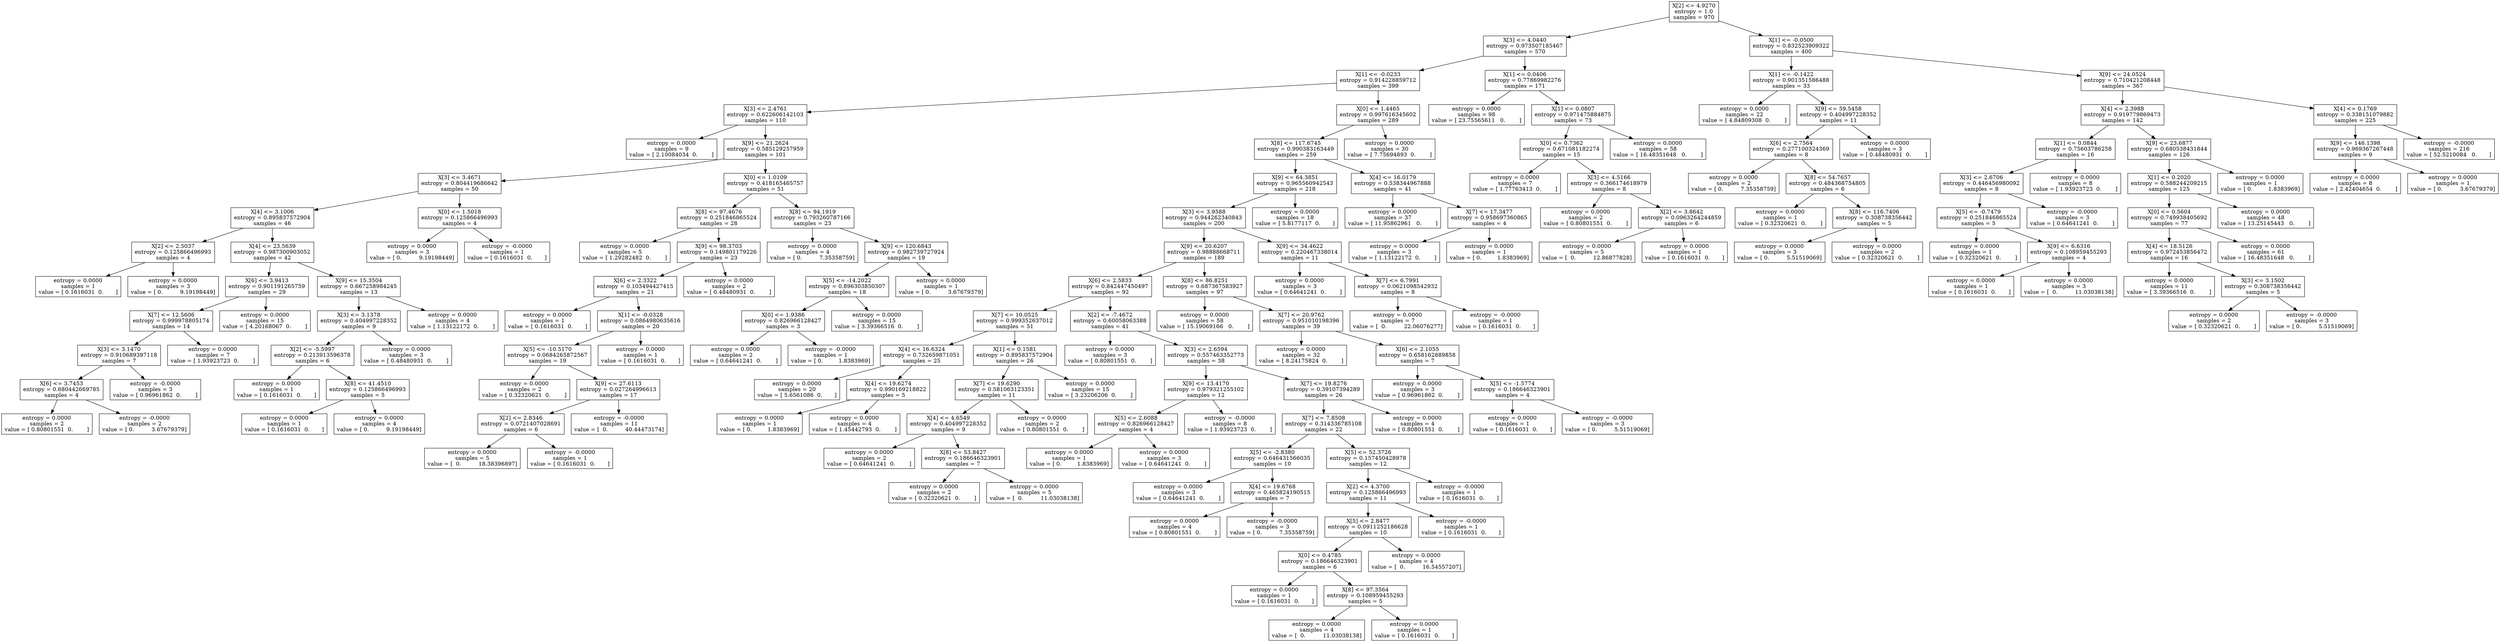digraph Tree {
0 [label="X[2] <= 4.9270\nentropy = 1.0\nsamples = 970", shape="box"] ;
1 [label="X[3] <= 4.0440\nentropy = 0.973507185467\nsamples = 570", shape="box"] ;
0 -> 1 ;
2 [label="X[1] <= -0.0233\nentropy = 0.914228859712\nsamples = 399", shape="box"] ;
1 -> 2 ;
3 [label="X[3] <= 2.4761\nentropy = 0.622606142103\nsamples = 110", shape="box"] ;
2 -> 3 ;
4 [label="entropy = 0.0000\nsamples = 9\nvalue = [ 2.10084034  0.        ]", shape="box"] ;
3 -> 4 ;
5 [label="X[9] <= 21.2624\nentropy = 0.585129257959\nsamples = 101", shape="box"] ;
3 -> 5 ;
6 [label="X[3] <= 3.4671\nentropy = 0.804419686642\nsamples = 50", shape="box"] ;
5 -> 6 ;
7 [label="X[4] <= 3.1006\nentropy = 0.895837572904\nsamples = 46", shape="box"] ;
6 -> 7 ;
8 [label="X[2] <= 2.5037\nentropy = 0.125866496993\nsamples = 4", shape="box"] ;
7 -> 8 ;
9 [label="entropy = 0.0000\nsamples = 1\nvalue = [ 0.1616031  0.       ]", shape="box"] ;
8 -> 9 ;
10 [label="entropy = 0.0000\nsamples = 3\nvalue = [ 0.          9.19198449]", shape="box"] ;
8 -> 10 ;
11 [label="X[4] <= 23.5639\nentropy = 0.987300903052\nsamples = 42", shape="box"] ;
7 -> 11 ;
12 [label="X[6] <= 3.9413\nentropy = 0.901191265759\nsamples = 29", shape="box"] ;
11 -> 12 ;
13 [label="X[7] <= 12.5606\nentropy = 0.999978805174\nsamples = 14", shape="box"] ;
12 -> 13 ;
14 [label="X[3] <= 3.1470\nentropy = 0.910689397118\nsamples = 7", shape="box"] ;
13 -> 14 ;
15 [label="X[6] <= 3.7453\nentropy = 0.680442669785\nsamples = 4", shape="box"] ;
14 -> 15 ;
16 [label="entropy = 0.0000\nsamples = 2\nvalue = [ 0.80801551  0.        ]", shape="box"] ;
15 -> 16 ;
17 [label="entropy = -0.0000\nsamples = 2\nvalue = [ 0.          3.67679379]", shape="box"] ;
15 -> 17 ;
18 [label="entropy = -0.0000\nsamples = 3\nvalue = [ 0.96961862  0.        ]", shape="box"] ;
14 -> 18 ;
19 [label="entropy = 0.0000\nsamples = 7\nvalue = [ 1.93923723  0.        ]", shape="box"] ;
13 -> 19 ;
20 [label="entropy = 0.0000\nsamples = 15\nvalue = [ 4.20168067  0.        ]", shape="box"] ;
12 -> 20 ;
21 [label="X[9] <= 15.3504\nentropy = 0.667258984245\nsamples = 13", shape="box"] ;
11 -> 21 ;
22 [label="X[3] <= 3.1378\nentropy = 0.404997228352\nsamples = 9", shape="box"] ;
21 -> 22 ;
23 [label="X[2] <= -5.5997\nentropy = 0.213913596378\nsamples = 6", shape="box"] ;
22 -> 23 ;
24 [label="entropy = 0.0000\nsamples = 1\nvalue = [ 0.1616031  0.       ]", shape="box"] ;
23 -> 24 ;
25 [label="X[8] <= 41.4510\nentropy = 0.125866496993\nsamples = 5", shape="box"] ;
23 -> 25 ;
26 [label="entropy = 0.0000\nsamples = 1\nvalue = [ 0.1616031  0.       ]", shape="box"] ;
25 -> 26 ;
27 [label="entropy = 0.0000\nsamples = 4\nvalue = [ 0.          9.19198449]", shape="box"] ;
25 -> 27 ;
28 [label="entropy = 0.0000\nsamples = 3\nvalue = [ 0.48480931  0.        ]", shape="box"] ;
22 -> 28 ;
29 [label="entropy = 0.0000\nsamples = 4\nvalue = [ 1.13122172  0.        ]", shape="box"] ;
21 -> 29 ;
30 [label="X[0] <= 1.5018\nentropy = 0.125866496993\nsamples = 4", shape="box"] ;
6 -> 30 ;
31 [label="entropy = 0.0000\nsamples = 3\nvalue = [ 0.          9.19198449]", shape="box"] ;
30 -> 31 ;
32 [label="entropy = -0.0000\nsamples = 1\nvalue = [ 0.1616031  0.       ]", shape="box"] ;
30 -> 32 ;
33 [label="X[0] <= 1.0109\nentropy = 0.418165465757\nsamples = 51", shape="box"] ;
5 -> 33 ;
34 [label="X[8] <= 97.4676\nentropy = 0.251846865524\nsamples = 28", shape="box"] ;
33 -> 34 ;
35 [label="entropy = 0.0000\nsamples = 5\nvalue = [ 1.29282482  0.        ]", shape="box"] ;
34 -> 35 ;
36 [label="X[9] <= 98.3703\nentropy = 0.149801179226\nsamples = 23", shape="box"] ;
34 -> 36 ;
37 [label="X[6] <= 2.3322\nentropy = 0.103494427415\nsamples = 21", shape="box"] ;
36 -> 37 ;
38 [label="entropy = 0.0000\nsamples = 1\nvalue = [ 0.1616031  0.       ]", shape="box"] ;
37 -> 38 ;
39 [label="X[1] <= -0.0328\nentropy = 0.0864980635616\nsamples = 20", shape="box"] ;
37 -> 39 ;
40 [label="X[5] <= -10.5170\nentropy = 0.0684265872567\nsamples = 19", shape="box"] ;
39 -> 40 ;
41 [label="entropy = 0.0000\nsamples = 2\nvalue = [ 0.32320621  0.        ]", shape="box"] ;
40 -> 41 ;
42 [label="X[9] <= 27.6113\nentropy = 0.027264996613\nsamples = 17", shape="box"] ;
40 -> 42 ;
43 [label="X[2] <= 2.8346\nentropy = 0.0721407028691\nsamples = 6", shape="box"] ;
42 -> 43 ;
44 [label="entropy = 0.0000\nsamples = 5\nvalue = [  0.          18.38396897]", shape="box"] ;
43 -> 44 ;
45 [label="entropy = -0.0000\nsamples = 1\nvalue = [ 0.1616031  0.       ]", shape="box"] ;
43 -> 45 ;
46 [label="entropy = -0.0000\nsamples = 11\nvalue = [  0.          40.44473174]", shape="box"] ;
42 -> 46 ;
47 [label="entropy = 0.0000\nsamples = 1\nvalue = [ 0.1616031  0.       ]", shape="box"] ;
39 -> 47 ;
48 [label="entropy = 0.0000\nsamples = 2\nvalue = [ 0.48480931  0.        ]", shape="box"] ;
36 -> 48 ;
49 [label="X[8] <= 94.1919\nentropy = 0.793260787166\nsamples = 23", shape="box"] ;
33 -> 49 ;
50 [label="entropy = 0.0000\nsamples = 4\nvalue = [ 0.          7.35358759]", shape="box"] ;
49 -> 50 ;
51 [label="X[9] <= 120.6843\nentropy = 0.982739727924\nsamples = 19", shape="box"] ;
49 -> 51 ;
52 [label="X[5] <= -14.2022\nentropy = 0.896303850307\nsamples = 18", shape="box"] ;
51 -> 52 ;
53 [label="X[0] <= 1.9386\nentropy = 0.826966128427\nsamples = 3", shape="box"] ;
52 -> 53 ;
54 [label="entropy = 0.0000\nsamples = 2\nvalue = [ 0.64641241  0.        ]", shape="box"] ;
53 -> 54 ;
55 [label="entropy = -0.0000\nsamples = 1\nvalue = [ 0.         1.8383969]", shape="box"] ;
53 -> 55 ;
56 [label="entropy = 0.0000\nsamples = 15\nvalue = [ 3.39366516  0.        ]", shape="box"] ;
52 -> 56 ;
57 [label="entropy = 0.0000\nsamples = 1\nvalue = [ 0.          3.67679379]", shape="box"] ;
51 -> 57 ;
58 [label="X[0] <= 1.4465\nentropy = 0.997616345602\nsamples = 289", shape="box"] ;
2 -> 58 ;
59 [label="X[8] <= 117.6745\nentropy = 0.990383163449\nsamples = 259", shape="box"] ;
58 -> 59 ;
60 [label="X[9] <= 64.3851\nentropy = 0.965560942543\nsamples = 218", shape="box"] ;
59 -> 60 ;
61 [label="X[3] <= 3.9588\nentropy = 0.944262340843\nsamples = 200", shape="box"] ;
60 -> 61 ;
62 [label="X[9] <= 20.6207\nentropy = 0.98888668711\nsamples = 189", shape="box"] ;
61 -> 62 ;
63 [label="X[6] <= 2.5833\nentropy = 0.842447450497\nsamples = 92", shape="box"] ;
62 -> 63 ;
64 [label="X[7] <= 10.0525\nentropy = 0.999352637012\nsamples = 51", shape="box"] ;
63 -> 64 ;
65 [label="X[4] <= 16.6324\nentropy = 0.732659871051\nsamples = 25", shape="box"] ;
64 -> 65 ;
66 [label="entropy = 0.0000\nsamples = 20\nvalue = [ 5.6561086  0.       ]", shape="box"] ;
65 -> 66 ;
67 [label="X[4] <= 19.6274\nentropy = 0.990169218822\nsamples = 5", shape="box"] ;
65 -> 67 ;
68 [label="entropy = 0.0000\nsamples = 1\nvalue = [ 0.         1.8383969]", shape="box"] ;
67 -> 68 ;
69 [label="entropy = 0.0000\nsamples = 4\nvalue = [ 1.45442793  0.        ]", shape="box"] ;
67 -> 69 ;
70 [label="X[1] <= 0.1581\nentropy = 0.895837572904\nsamples = 26", shape="box"] ;
64 -> 70 ;
71 [label="X[7] <= 19.6290\nentropy = 0.581063123351\nsamples = 11", shape="box"] ;
70 -> 71 ;
72 [label="X[4] <= 4.6549\nentropy = 0.404997228352\nsamples = 9", shape="box"] ;
71 -> 72 ;
73 [label="entropy = 0.0000\nsamples = 2\nvalue = [ 0.64641241  0.        ]", shape="box"] ;
72 -> 73 ;
74 [label="X[8] <= 53.8427\nentropy = 0.186646323901\nsamples = 7", shape="box"] ;
72 -> 74 ;
75 [label="entropy = 0.0000\nsamples = 2\nvalue = [ 0.32320621  0.        ]", shape="box"] ;
74 -> 75 ;
76 [label="entropy = 0.0000\nsamples = 5\nvalue = [  0.          11.03038138]", shape="box"] ;
74 -> 76 ;
77 [label="entropy = 0.0000\nsamples = 2\nvalue = [ 0.80801551  0.        ]", shape="box"] ;
71 -> 77 ;
78 [label="entropy = 0.0000\nsamples = 15\nvalue = [ 3.23206206  0.        ]", shape="box"] ;
70 -> 78 ;
79 [label="X[2] <= -7.4672\nentropy = 0.60058063388\nsamples = 41", shape="box"] ;
63 -> 79 ;
80 [label="entropy = 0.0000\nsamples = 3\nvalue = [ 0.80801551  0.        ]", shape="box"] ;
79 -> 80 ;
81 [label="X[3] <= 2.6594\nentropy = 0.557463352773\nsamples = 38", shape="box"] ;
79 -> 81 ;
82 [label="X[9] <= 13.4170\nentropy = 0.979321255102\nsamples = 12", shape="box"] ;
81 -> 82 ;
83 [label="X[5] <= 2.6088\nentropy = 0.826966128427\nsamples = 4", shape="box"] ;
82 -> 83 ;
84 [label="entropy = 0.0000\nsamples = 1\nvalue = [ 0.         1.8383969]", shape="box"] ;
83 -> 84 ;
85 [label="entropy = 0.0000\nsamples = 3\nvalue = [ 0.64641241  0.        ]", shape="box"] ;
83 -> 85 ;
86 [label="entropy = -0.0000\nsamples = 8\nvalue = [ 1.93923723  0.        ]", shape="box"] ;
82 -> 86 ;
87 [label="X[7] <= 19.8276\nentropy = 0.39107394289\nsamples = 26", shape="box"] ;
81 -> 87 ;
88 [label="X[7] <= 7.8508\nentropy = 0.314336785108\nsamples = 22", shape="box"] ;
87 -> 88 ;
89 [label="X[5] <= -2.8380\nentropy = 0.646431566035\nsamples = 10", shape="box"] ;
88 -> 89 ;
90 [label="entropy = 0.0000\nsamples = 3\nvalue = [ 0.64641241  0.        ]", shape="box"] ;
89 -> 90 ;
91 [label="X[4] <= 19.6768\nentropy = 0.465824190515\nsamples = 7", shape="box"] ;
89 -> 91 ;
92 [label="entropy = 0.0000\nsamples = 4\nvalue = [ 0.80801551  0.        ]", shape="box"] ;
91 -> 92 ;
93 [label="entropy = -0.0000\nsamples = 3\nvalue = [ 0.          7.35358759]", shape="box"] ;
91 -> 93 ;
94 [label="X[5] <= 52.3726\nentropy = 0.157450428978\nsamples = 12", shape="box"] ;
88 -> 94 ;
95 [label="X[2] <= 4.3700\nentropy = 0.125866496993\nsamples = 11", shape="box"] ;
94 -> 95 ;
96 [label="X[5] <= 2.8477\nentropy = 0.0911252186628\nsamples = 10", shape="box"] ;
95 -> 96 ;
97 [label="X[0] <= 0.4785\nentropy = 0.186646323901\nsamples = 6", shape="box"] ;
96 -> 97 ;
98 [label="entropy = 0.0000\nsamples = 1\nvalue = [ 0.1616031  0.       ]", shape="box"] ;
97 -> 98 ;
99 [label="X[8] <= 97.3564\nentropy = 0.108959455293\nsamples = 5", shape="box"] ;
97 -> 99 ;
100 [label="entropy = 0.0000\nsamples = 4\nvalue = [  0.          11.03038138]", shape="box"] ;
99 -> 100 ;
101 [label="entropy = 0.0000\nsamples = 1\nvalue = [ 0.1616031  0.       ]", shape="box"] ;
99 -> 101 ;
102 [label="entropy = 0.0000\nsamples = 4\nvalue = [  0.          16.54557207]", shape="box"] ;
96 -> 102 ;
103 [label="entropy = -0.0000\nsamples = 1\nvalue = [ 0.1616031  0.       ]", shape="box"] ;
95 -> 103 ;
104 [label="entropy = -0.0000\nsamples = 1\nvalue = [ 0.1616031  0.       ]", shape="box"] ;
94 -> 104 ;
105 [label="entropy = 0.0000\nsamples = 4\nvalue = [ 0.80801551  0.        ]", shape="box"] ;
87 -> 105 ;
106 [label="X[8] <= 86.8251\nentropy = 0.687367583927\nsamples = 97", shape="box"] ;
62 -> 106 ;
107 [label="entropy = 0.0000\nsamples = 58\nvalue = [ 15.19069166   0.        ]", shape="box"] ;
106 -> 107 ;
108 [label="X[7] <= 20.9762\nentropy = 0.951010198396\nsamples = 39", shape="box"] ;
106 -> 108 ;
109 [label="entropy = 0.0000\nsamples = 32\nvalue = [ 8.24175824  0.        ]", shape="box"] ;
108 -> 109 ;
110 [label="X[6] <= 2.1055\nentropy = 0.658162889858\nsamples = 7", shape="box"] ;
108 -> 110 ;
111 [label="entropy = 0.0000\nsamples = 3\nvalue = [ 0.96961862  0.        ]", shape="box"] ;
110 -> 111 ;
112 [label="X[5] <= -1.5774\nentropy = 0.186646323901\nsamples = 4", shape="box"] ;
110 -> 112 ;
113 [label="entropy = 0.0000\nsamples = 1\nvalue = [ 0.1616031  0.       ]", shape="box"] ;
112 -> 113 ;
114 [label="entropy = -0.0000\nsamples = 3\nvalue = [ 0.          5.51519069]", shape="box"] ;
112 -> 114 ;
115 [label="X[9] <= 34.4622\nentropy = 0.220467338014\nsamples = 11", shape="box"] ;
61 -> 115 ;
116 [label="entropy = 0.0000\nsamples = 3\nvalue = [ 0.64641241  0.        ]", shape="box"] ;
115 -> 116 ;
117 [label="X[7] <= 6.7991\nentropy = 0.0621098542932\nsamples = 8", shape="box"] ;
115 -> 117 ;
118 [label="entropy = 0.0000\nsamples = 7\nvalue = [  0.          22.06076277]", shape="box"] ;
117 -> 118 ;
119 [label="entropy = -0.0000\nsamples = 1\nvalue = [ 0.1616031  0.       ]", shape="box"] ;
117 -> 119 ;
120 [label="entropy = 0.0000\nsamples = 18\nvalue = [ 5.8177117  0.       ]", shape="box"] ;
60 -> 120 ;
121 [label="X[4] <= 16.0179\nentropy = 0.538344967888\nsamples = 41", shape="box"] ;
59 -> 121 ;
122 [label="entropy = 0.0000\nsamples = 37\nvalue = [ 11.95862961   0.        ]", shape="box"] ;
121 -> 122 ;
123 [label="X[7] <= 17.3477\nentropy = 0.958697360865\nsamples = 4", shape="box"] ;
121 -> 123 ;
124 [label="entropy = 0.0000\nsamples = 3\nvalue = [ 1.13122172  0.        ]", shape="box"] ;
123 -> 124 ;
125 [label="entropy = 0.0000\nsamples = 1\nvalue = [ 0.         1.8383969]", shape="box"] ;
123 -> 125 ;
126 [label="entropy = 0.0000\nsamples = 30\nvalue = [ 7.75694893  0.        ]", shape="box"] ;
58 -> 126 ;
127 [label="X[1] <= 0.0406\nentropy = 0.77869982276\nsamples = 171", shape="box"] ;
1 -> 127 ;
128 [label="entropy = 0.0000\nsamples = 98\nvalue = [ 23.75565611   0.        ]", shape="box"] ;
127 -> 128 ;
129 [label="X[1] <= 0.0807\nentropy = 0.971475884875\nsamples = 73", shape="box"] ;
127 -> 129 ;
130 [label="X[0] <= 0.7362\nentropy = 0.671081182274\nsamples = 15", shape="box"] ;
129 -> 130 ;
131 [label="entropy = 0.0000\nsamples = 7\nvalue = [ 1.77763413  0.        ]", shape="box"] ;
130 -> 131 ;
132 [label="X[3] <= 4.5166\nentropy = 0.366174618979\nsamples = 8", shape="box"] ;
130 -> 132 ;
133 [label="entropy = 0.0000\nsamples = 2\nvalue = [ 0.80801551  0.        ]", shape="box"] ;
132 -> 133 ;
134 [label="X[2] <= 3.8642\nentropy = 0.0963264244859\nsamples = 6", shape="box"] ;
132 -> 134 ;
135 [label="entropy = 0.0000\nsamples = 5\nvalue = [  0.          12.86877828]", shape="box"] ;
134 -> 135 ;
136 [label="entropy = 0.0000\nsamples = 1\nvalue = [ 0.1616031  0.       ]", shape="box"] ;
134 -> 136 ;
137 [label="entropy = 0.0000\nsamples = 58\nvalue = [ 16.48351648   0.        ]", shape="box"] ;
129 -> 137 ;
138 [label="X[1] <= -0.0500\nentropy = 0.832523909322\nsamples = 400", shape="box"] ;
0 -> 138 ;
139 [label="X[1] <= -0.1422\nentropy = 0.901351586488\nsamples = 33", shape="box"] ;
138 -> 139 ;
140 [label="entropy = 0.0000\nsamples = 22\nvalue = [ 4.84809308  0.        ]", shape="box"] ;
139 -> 140 ;
141 [label="X[9] <= 59.5458\nentropy = 0.404997228352\nsamples = 11", shape="box"] ;
139 -> 141 ;
142 [label="X[6] <= 2.7564\nentropy = 0.277100324369\nsamples = 8", shape="box"] ;
141 -> 142 ;
143 [label="entropy = 0.0000\nsamples = 2\nvalue = [ 0.          7.35358759]", shape="box"] ;
142 -> 143 ;
144 [label="X[8] <= 54.7657\nentropy = 0.484368754805\nsamples = 6", shape="box"] ;
142 -> 144 ;
145 [label="entropy = 0.0000\nsamples = 1\nvalue = [ 0.32320621  0.        ]", shape="box"] ;
144 -> 145 ;
146 [label="X[8] <= 116.7406\nentropy = 0.308738356442\nsamples = 5", shape="box"] ;
144 -> 146 ;
147 [label="entropy = 0.0000\nsamples = 3\nvalue = [ 0.          5.51519069]", shape="box"] ;
146 -> 147 ;
148 [label="entropy = 0.0000\nsamples = 2\nvalue = [ 0.32320621  0.        ]", shape="box"] ;
146 -> 148 ;
149 [label="entropy = 0.0000\nsamples = 3\nvalue = [ 0.48480931  0.        ]", shape="box"] ;
141 -> 149 ;
150 [label="X[9] <= 24.0524\nentropy = 0.710421208448\nsamples = 367", shape="box"] ;
138 -> 150 ;
151 [label="X[4] <= 2.3988\nentropy = 0.919779869473\nsamples = 142", shape="box"] ;
150 -> 151 ;
152 [label="X[1] <= 0.0844\nentropy = 0.75603786258\nsamples = 16", shape="box"] ;
151 -> 152 ;
153 [label="X[3] <= 2.6706\nentropy = 0.446456980092\nsamples = 8", shape="box"] ;
152 -> 153 ;
154 [label="X[5] <= -0.7479\nentropy = 0.251846865524\nsamples = 5", shape="box"] ;
153 -> 154 ;
155 [label="entropy = 0.0000\nsamples = 1\nvalue = [ 0.32320621  0.        ]", shape="box"] ;
154 -> 155 ;
156 [label="X[9] <= 6.6316\nentropy = 0.108959455293\nsamples = 4", shape="box"] ;
154 -> 156 ;
157 [label="entropy = 0.0000\nsamples = 1\nvalue = [ 0.1616031  0.       ]", shape="box"] ;
156 -> 157 ;
158 [label="entropy = 0.0000\nsamples = 3\nvalue = [  0.          11.03038138]", shape="box"] ;
156 -> 158 ;
159 [label="entropy = -0.0000\nsamples = 3\nvalue = [ 0.64641241  0.        ]", shape="box"] ;
153 -> 159 ;
160 [label="entropy = 0.0000\nsamples = 8\nvalue = [ 1.93923723  0.        ]", shape="box"] ;
152 -> 160 ;
161 [label="X[9] <= 23.6877\nentropy = 0.680538431844\nsamples = 126", shape="box"] ;
151 -> 161 ;
162 [label="X[1] <= 0.2020\nentropy = 0.588244209215\nsamples = 125", shape="box"] ;
161 -> 162 ;
163 [label="X[0] <= 0.5604\nentropy = 0.749938405692\nsamples = 77", shape="box"] ;
162 -> 163 ;
164 [label="X[4] <= 18.5126\nentropy = 0.972453856472\nsamples = 16", shape="box"] ;
163 -> 164 ;
165 [label="entropy = 0.0000\nsamples = 11\nvalue = [ 3.39366516  0.        ]", shape="box"] ;
164 -> 165 ;
166 [label="X[3] <= 3.1502\nentropy = 0.308738356442\nsamples = 5", shape="box"] ;
164 -> 166 ;
167 [label="entropy = 0.0000\nsamples = 2\nvalue = [ 0.32320621  0.        ]", shape="box"] ;
166 -> 167 ;
168 [label="entropy = -0.0000\nsamples = 3\nvalue = [ 0.          5.51519069]", shape="box"] ;
166 -> 168 ;
169 [label="entropy = 0.0000\nsamples = 61\nvalue = [ 16.48351648   0.        ]", shape="box"] ;
163 -> 169 ;
170 [label="entropy = 0.0000\nsamples = 48\nvalue = [ 13.25145443   0.        ]", shape="box"] ;
162 -> 170 ;
171 [label="entropy = 0.0000\nsamples = 1\nvalue = [ 0.         1.8383969]", shape="box"] ;
161 -> 171 ;
172 [label="X[4] <= 0.1769\nentropy = 0.338151079882\nsamples = 225", shape="box"] ;
150 -> 172 ;
173 [label="X[9] <= 146.1398\nentropy = 0.969367267448\nsamples = 9", shape="box"] ;
172 -> 173 ;
174 [label="entropy = 0.0000\nsamples = 8\nvalue = [ 2.42404654  0.        ]", shape="box"] ;
173 -> 174 ;
175 [label="entropy = 0.0000\nsamples = 1\nvalue = [ 0.          3.67679379]", shape="box"] ;
173 -> 175 ;
176 [label="entropy = -0.0000\nsamples = 216\nvalue = [ 52.5210084   0.       ]", shape="box"] ;
172 -> 176 ;
}